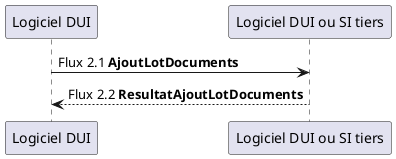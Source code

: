 @startuml

"Logiciel DUI" -> "Logiciel DUI ou SI tiers" : Flux 2.1 **AjoutLotDocuments**
"Logiciel DUI" <-- "Logiciel DUI ou SI tiers" : Flux 2.2 **ResultatAjoutLotDocuments**

@enduml
